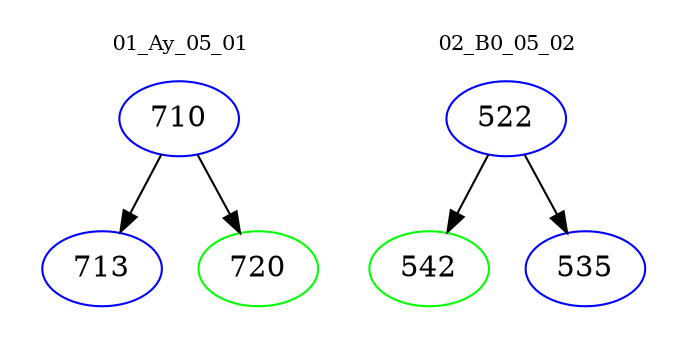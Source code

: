 digraph{
subgraph cluster_0 {
color = white
label = "01_Ay_05_01";
fontsize=10;
T0_710 [label="710", color="blue"]
T0_710 -> T0_713 [color="black"]
T0_713 [label="713", color="blue"]
T0_710 -> T0_720 [color="black"]
T0_720 [label="720", color="green"]
}
subgraph cluster_1 {
color = white
label = "02_B0_05_02";
fontsize=10;
T1_522 [label="522", color="blue"]
T1_522 -> T1_542 [color="black"]
T1_542 [label="542", color="green"]
T1_522 -> T1_535 [color="black"]
T1_535 [label="535", color="blue"]
}
}
